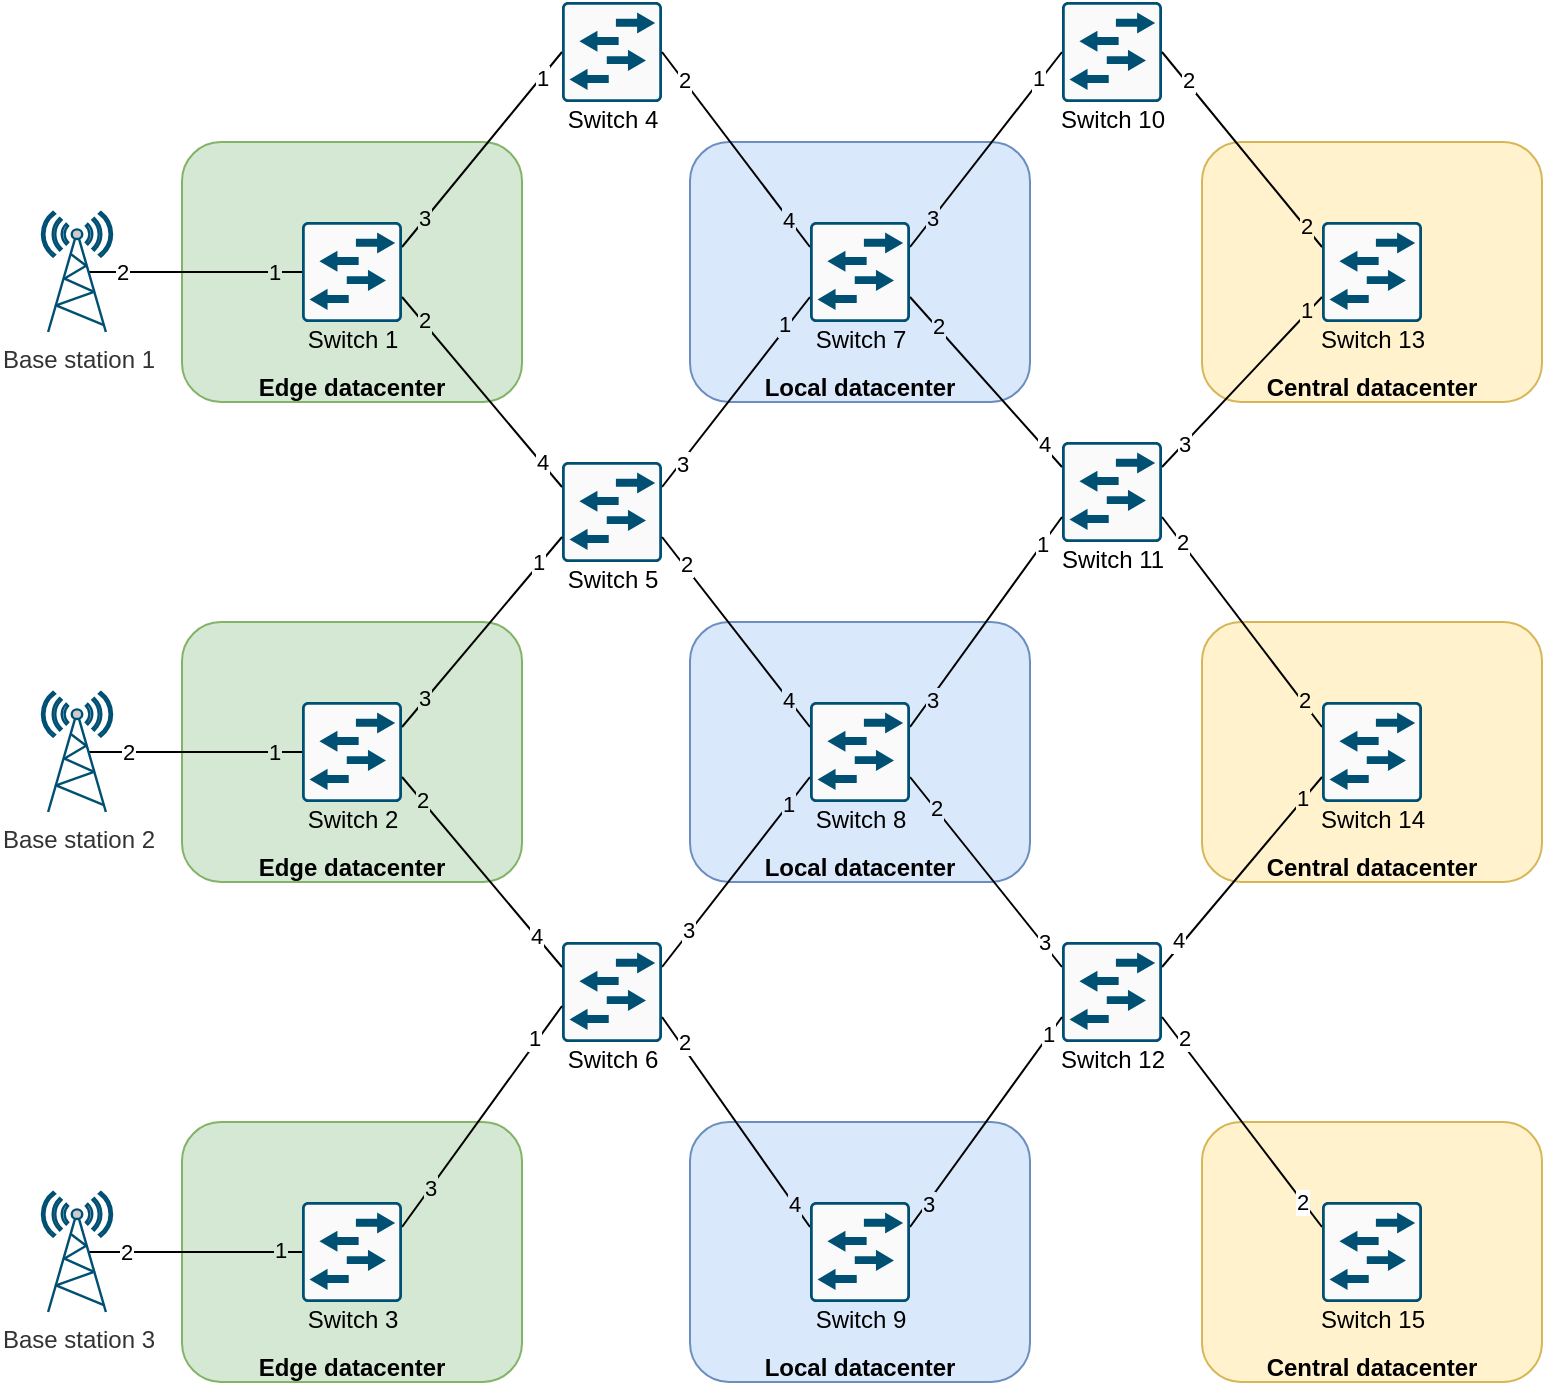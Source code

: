 <mxfile version="14.9.6" type="device"><diagram id="nzApGUAXGG208IJ0ebyV" name="Pagina-1"><mxGraphModel dx="1422" dy="822" grid="1" gridSize="10" guides="1" tooltips="1" connect="1" arrows="1" fold="1" page="1" pageScale="1" pageWidth="827" pageHeight="1169" math="0" shadow="0"><root><mxCell id="0"/><mxCell id="1" parent="0"/><mxCell id="HHwfx3RX7ET518hn5yBT-44" value="&lt;b&gt;&lt;br&gt;&lt;br&gt;&lt;span style=&quot;color: rgb(0 , 0 , 0) ; font-family: &amp;#34;helvetica&amp;#34; ; font-size: 12px ; font-style: normal ; letter-spacing: normal ; text-align: center ; text-indent: 0px ; text-transform: none ; word-spacing: 0px ; display: inline ; float: none&quot;&gt;&lt;br&gt;&lt;br&gt;&lt;br&gt;&lt;br&gt;&lt;br&gt;&lt;br&gt;Local datacenter&lt;/span&gt;&lt;/b&gt;" style="rounded=1;whiteSpace=wrap;html=1;fillColor=#dae8fc;strokeColor=#6c8ebf;" parent="1" vertex="1"><mxGeometry x="374" y="600" width="170" height="130" as="geometry"/></mxCell><mxCell id="HHwfx3RX7ET518hn5yBT-37" value="&lt;br&gt;&lt;br&gt;&lt;br&gt;&lt;br&gt;&lt;br&gt;&lt;br&gt;&lt;br&gt;&lt;br&gt;&lt;b&gt;Central datacenter&lt;/b&gt;" style="rounded=1;whiteSpace=wrap;html=1;fillColor=#fff2cc;strokeColor=#d6b656;" parent="1" vertex="1"><mxGeometry x="630" y="350" width="170" height="130" as="geometry"/></mxCell><mxCell id="HHwfx3RX7ET518hn5yBT-34" value="&lt;b&gt;&lt;br&gt;&lt;br&gt;&lt;span style=&quot;color: rgb(0 , 0 , 0) ; font-family: &amp;#34;helvetica&amp;#34; ; font-size: 12px ; font-style: normal ; letter-spacing: normal ; text-align: center ; text-indent: 0px ; text-transform: none ; word-spacing: 0px ; display: inline ; float: none&quot;&gt;&lt;br&gt;&lt;br&gt;&lt;br&gt;&lt;br&gt;&lt;br&gt;&lt;br&gt;Local datacenter&lt;/span&gt;&lt;/b&gt;" style="rounded=1;whiteSpace=wrap;html=1;fillColor=#dae8fc;strokeColor=#6c8ebf;" parent="1" vertex="1"><mxGeometry x="374" y="350" width="170" height="130" as="geometry"/></mxCell><mxCell id="HHwfx3RX7ET518hn5yBT-29" value="&lt;br&gt;&lt;br&gt;&lt;br&gt;&lt;br&gt;&lt;br&gt;&lt;br&gt;&lt;br&gt;&lt;br&gt;&lt;b&gt;Edge datacenter&lt;/b&gt;" style="rounded=1;whiteSpace=wrap;html=1;fillColor=#d5e8d4;strokeColor=#82b366;" parent="1" vertex="1"><mxGeometry x="120" y="350" width="170" height="130" as="geometry"/></mxCell><mxCell id="HHwfx3RX7ET518hn5yBT-20" value="&lt;br&gt;&lt;br&gt;&lt;br&gt;&lt;br&gt;&lt;br&gt;&lt;br&gt;&lt;br&gt;&lt;br&gt;&lt;b&gt;Central datacenter&lt;/b&gt;" style="rounded=1;whiteSpace=wrap;html=1;fillColor=#fff2cc;strokeColor=#d6b656;" parent="1" vertex="1"><mxGeometry x="630" y="110" width="170" height="130" as="geometry"/></mxCell><mxCell id="HHwfx3RX7ET518hn5yBT-19" value="&lt;b&gt;&lt;br&gt;&lt;br&gt;&lt;span style=&quot;color: rgb(0 , 0 , 0) ; font-family: &amp;#34;helvetica&amp;#34; ; font-size: 12px ; font-style: normal ; letter-spacing: normal ; text-align: center ; text-indent: 0px ; text-transform: none ; word-spacing: 0px ; display: inline ; float: none&quot;&gt;&lt;br&gt;&lt;br&gt;&lt;br&gt;&lt;br&gt;&lt;br&gt;&lt;br&gt;Local datacenter&lt;/span&gt;&lt;/b&gt;" style="rounded=1;whiteSpace=wrap;html=1;fillColor=#dae8fc;strokeColor=#6c8ebf;" parent="1" vertex="1"><mxGeometry x="374" y="110" width="170" height="130" as="geometry"/></mxCell><mxCell id="HHwfx3RX7ET518hn5yBT-18" value="&lt;b&gt;&lt;br&gt;&lt;br&gt;&lt;br&gt;&lt;br&gt;&lt;br&gt;&lt;br&gt;&lt;br&gt;&lt;br&gt;Edge datacenter&lt;/b&gt;" style="rounded=1;whiteSpace=wrap;html=1;fillColor=#d5e8d4;strokeColor=#82b366;" parent="1" vertex="1"><mxGeometry x="120" y="110" width="170" height="130" as="geometry"/></mxCell><mxCell id="HHwfx3RX7ET518hn5yBT-21" style="edgeStyle=none;rounded=0;orthogonalLoop=1;jettySize=auto;html=1;exitX=1;exitY=0.25;exitDx=0;exitDy=0;exitPerimeter=0;entryX=0;entryY=0.5;entryDx=0;entryDy=0;entryPerimeter=0;endArrow=none;endFill=0;" parent="1" source="HHwfx3RX7ET518hn5yBT-1" target="HHwfx3RX7ET518hn5yBT-2" edge="1"><mxGeometry relative="1" as="geometry"/></mxCell><mxCell id="msMsbUGpU3i0wsPG78tb-4" value="1" style="edgeLabel;html=1;align=center;verticalAlign=middle;resizable=0;points=[];" parent="HHwfx3RX7ET518hn5yBT-21" vertex="1" connectable="0"><mxGeometry x="0.771" y="4" relative="1" as="geometry"><mxPoint x="2" y="4" as="offset"/></mxGeometry></mxCell><mxCell id="KrXJE12EY3nERd-9MbSf-16" value="3" style="edgeLabel;html=1;align=center;verticalAlign=middle;resizable=0;points=[];fontColor=#000000;labelBackgroundColor=#D5E8D4;" parent="HHwfx3RX7ET518hn5yBT-21" vertex="1" connectable="0"><mxGeometry x="-0.71" y="1" relative="1" as="geometry"><mxPoint as="offset"/></mxGeometry></mxCell><mxCell id="HHwfx3RX7ET518hn5yBT-22" style="edgeStyle=none;rounded=0;orthogonalLoop=1;jettySize=auto;html=1;exitX=1;exitY=0.75;exitDx=0;exitDy=0;exitPerimeter=0;entryX=0;entryY=0.25;entryDx=0;entryDy=0;entryPerimeter=0;endArrow=none;endFill=0;" parent="1" source="HHwfx3RX7ET518hn5yBT-1" target="HHwfx3RX7ET518hn5yBT-3" edge="1"><mxGeometry relative="1" as="geometry"/></mxCell><mxCell id="msMsbUGpU3i0wsPG78tb-25" value="3" style="edgeLabel;html=1;align=center;verticalAlign=middle;resizable=0;points=[];labelBackgroundColor=#D5E8D4;" parent="HHwfx3RX7ET518hn5yBT-22" vertex="1" connectable="0"><mxGeometry x="-0.759" relative="1" as="geometry"><mxPoint x="1" y="1" as="offset"/></mxGeometry></mxCell><mxCell id="KrXJE12EY3nERd-9MbSf-12" value="2" style="edgeLabel;html=1;align=center;verticalAlign=middle;resizable=0;points=[];fontColor=#000000;labelBackgroundColor=#D5E8D4;" parent="HHwfx3RX7ET518hn5yBT-22" vertex="1" connectable="0"><mxGeometry x="-0.747" y="3" relative="1" as="geometry"><mxPoint x="-2" y="1" as="offset"/></mxGeometry></mxCell><mxCell id="KrXJE12EY3nERd-9MbSf-26" value="4" style="edgeLabel;html=1;align=center;verticalAlign=middle;resizable=0;points=[];fontColor=#000000;" parent="HHwfx3RX7ET518hn5yBT-22" vertex="1" connectable="0"><mxGeometry x="0.729" y="1" relative="1" as="geometry"><mxPoint y="1" as="offset"/></mxGeometry></mxCell><mxCell id="HHwfx3RX7ET518hn5yBT-1" value="Switch 1" style="points=[[0.015,0.015,0],[0.985,0.015,0],[0.985,0.985,0],[0.015,0.985,0],[0.25,0,0],[0.5,0,0],[0.75,0,0],[1,0.25,0],[1,0.5,0],[1,0.75,0],[0.75,1,0],[0.5,1,0],[0.25,1,0],[0,0.75,0],[0,0.5,0],[0,0.25,0]];verticalLabelPosition=bottom;html=1;verticalAlign=top;aspect=fixed;align=center;pointerEvents=1;shape=mxgraph.cisco19.rect;prIcon=l2_switch;fillColor=#FAFAFA;strokeColor=#005073;spacing=-3;" parent="1" vertex="1"><mxGeometry x="180" y="150" width="50" height="50" as="geometry"/></mxCell><mxCell id="HHwfx3RX7ET518hn5yBT-2" value="Switch 4" style="points=[[0.015,0.015,0],[0.985,0.015,0],[0.985,0.985,0],[0.015,0.985,0],[0.25,0,0],[0.5,0,0],[0.75,0,0],[1,0.25,0],[1,0.5,0],[1,0.75,0],[0.75,1,0],[0.5,1,0],[0.25,1,0],[0,0.75,0],[0,0.5,0],[0,0.25,0]];verticalLabelPosition=bottom;html=1;verticalAlign=top;aspect=fixed;align=center;pointerEvents=1;shape=mxgraph.cisco19.rect;prIcon=l2_switch;fillColor=#FAFAFA;strokeColor=#005073;spacing=-3;" parent="1" vertex="1"><mxGeometry x="310" y="40" width="50" height="50" as="geometry"/></mxCell><mxCell id="HHwfx3RX7ET518hn5yBT-23" style="edgeStyle=none;rounded=0;orthogonalLoop=1;jettySize=auto;html=1;exitX=1;exitY=0.25;exitDx=0;exitDy=0;exitPerimeter=0;entryX=0;entryY=0.75;entryDx=0;entryDy=0;entryPerimeter=0;endArrow=none;endFill=0;" parent="1" source="HHwfx3RX7ET518hn5yBT-3" target="HHwfx3RX7ET518hn5yBT-4" edge="1"><mxGeometry relative="1" as="geometry"/></mxCell><mxCell id="KrXJE12EY3nERd-9MbSf-17" value="1" style="edgeLabel;html=1;align=center;verticalAlign=middle;resizable=0;points=[];fontColor=#000000;labelBackgroundColor=#DAE8FC;" parent="HHwfx3RX7ET518hn5yBT-23" vertex="1" connectable="0"><mxGeometry x="0.627" relative="1" as="geometry"><mxPoint x="1" y="-4" as="offset"/></mxGeometry></mxCell><mxCell id="KrXJE12EY3nERd-9MbSf-24" value="3" style="edgeLabel;html=1;align=center;verticalAlign=middle;resizable=0;points=[];fontColor=#000000;" parent="HHwfx3RX7ET518hn5yBT-23" vertex="1" connectable="0"><mxGeometry x="-0.77" relative="1" as="geometry"><mxPoint x="1" y="-1" as="offset"/></mxGeometry></mxCell><mxCell id="HHwfx3RX7ET518hn5yBT-3" value="Switch 5" style="points=[[0.015,0.015,0],[0.985,0.015,0],[0.985,0.985,0],[0.015,0.985,0],[0.25,0,0],[0.5,0,0],[0.75,0,0],[1,0.25,0],[1,0.5,0],[1,0.75,0],[0.75,1,0],[0.5,1,0],[0.25,1,0],[0,0.75,0],[0,0.5,0],[0,0.25,0]];verticalLabelPosition=bottom;html=1;verticalAlign=top;aspect=fixed;align=center;pointerEvents=1;shape=mxgraph.cisco19.rect;prIcon=l2_switch;fillColor=#FAFAFA;strokeColor=#005073;spacing=-3;" parent="1" vertex="1"><mxGeometry x="310" y="270" width="50" height="50" as="geometry"/></mxCell><mxCell id="HHwfx3RX7ET518hn5yBT-24" style="edgeStyle=none;rounded=0;orthogonalLoop=1;jettySize=auto;html=1;exitX=0;exitY=0.25;exitDx=0;exitDy=0;exitPerimeter=0;entryX=1;entryY=0.5;entryDx=0;entryDy=0;entryPerimeter=0;endArrow=none;endFill=0;" parent="1" source="HHwfx3RX7ET518hn5yBT-4" target="HHwfx3RX7ET518hn5yBT-2" edge="1"><mxGeometry relative="1" as="geometry"/></mxCell><mxCell id="msMsbUGpU3i0wsPG78tb-5" value="2" style="edgeLabel;html=1;align=center;verticalAlign=middle;resizable=0;points=[];" parent="HHwfx3RX7ET518hn5yBT-24" vertex="1" connectable="0"><mxGeometry x="0.62" y="-1" relative="1" as="geometry"><mxPoint x="-4" y="-4" as="offset"/></mxGeometry></mxCell><mxCell id="KrXJE12EY3nERd-9MbSf-21" value="4" style="edgeLabel;html=1;align=center;verticalAlign=middle;resizable=0;points=[];fontColor=#000000;labelBackgroundColor=#DAE8FC;" parent="HHwfx3RX7ET518hn5yBT-24" vertex="1" connectable="0"><mxGeometry x="-0.673" relative="1" as="geometry"><mxPoint x="1" y="2" as="offset"/></mxGeometry></mxCell><mxCell id="HHwfx3RX7ET518hn5yBT-25" style="edgeStyle=none;rounded=0;orthogonalLoop=1;jettySize=auto;html=1;exitX=1;exitY=0.25;exitDx=0;exitDy=0;exitPerimeter=0;entryX=0;entryY=0.5;entryDx=0;entryDy=0;entryPerimeter=0;endArrow=none;endFill=0;" parent="1" source="HHwfx3RX7ET518hn5yBT-4" target="HHwfx3RX7ET518hn5yBT-5" edge="1"><mxGeometry relative="1" as="geometry"/></mxCell><mxCell id="msMsbUGpU3i0wsPG78tb-8" value="1" style="edgeLabel;html=1;align=center;verticalAlign=middle;resizable=0;points=[];" parent="HHwfx3RX7ET518hn5yBT-25" vertex="1" connectable="0"><mxGeometry x="0.621" y="-1" relative="1" as="geometry"><mxPoint x="1" y="-6" as="offset"/></mxGeometry></mxCell><mxCell id="KrXJE12EY3nERd-9MbSf-20" value="3" style="edgeLabel;html=1;align=center;verticalAlign=middle;resizable=0;points=[];fontColor=#000000;labelBackgroundColor=#DAE8FC;" parent="HHwfx3RX7ET518hn5yBT-25" vertex="1" connectable="0"><mxGeometry x="-0.695" y="1" relative="1" as="geometry"><mxPoint y="1" as="offset"/></mxGeometry></mxCell><mxCell id="HHwfx3RX7ET518hn5yBT-26" style="edgeStyle=none;rounded=0;orthogonalLoop=1;jettySize=auto;html=1;exitX=1;exitY=0.75;exitDx=0;exitDy=0;exitPerimeter=0;entryX=0;entryY=0.25;entryDx=0;entryDy=0;entryPerimeter=0;endArrow=none;endFill=0;" parent="1" source="HHwfx3RX7ET518hn5yBT-4" target="HHwfx3RX7ET518hn5yBT-6" edge="1"><mxGeometry relative="1" as="geometry"/></mxCell><mxCell id="KrXJE12EY3nERd-9MbSf-18" value="2" style="edgeLabel;html=1;align=center;verticalAlign=middle;resizable=0;points=[];fontColor=#000000;labelBackgroundColor=#DAE8FC;" parent="HHwfx3RX7ET518hn5yBT-26" vertex="1" connectable="0"><mxGeometry x="-0.58" y="-2" relative="1" as="geometry"><mxPoint x="-1" y="-5" as="offset"/></mxGeometry></mxCell><mxCell id="KrXJE12EY3nERd-9MbSf-28" value="4" style="edgeLabel;html=1;align=center;verticalAlign=middle;resizable=0;points=[];fontColor=#000000;" parent="HHwfx3RX7ET518hn5yBT-26" vertex="1" connectable="0"><mxGeometry x="0.721" relative="1" as="geometry"><mxPoint x="1" as="offset"/></mxGeometry></mxCell><mxCell id="HHwfx3RX7ET518hn5yBT-4" value="Switch 7" style="points=[[0.015,0.015,0],[0.985,0.015,0],[0.985,0.985,0],[0.015,0.985,0],[0.25,0,0],[0.5,0,0],[0.75,0,0],[1,0.25,0],[1,0.5,0],[1,0.75,0],[0.75,1,0],[0.5,1,0],[0.25,1,0],[0,0.75,0],[0,0.5,0],[0,0.25,0]];verticalLabelPosition=bottom;html=1;verticalAlign=top;aspect=fixed;align=center;pointerEvents=1;shape=mxgraph.cisco19.rect;prIcon=l2_switch;fillColor=#FAFAFA;strokeColor=#005073;spacing=-3;" parent="1" vertex="1"><mxGeometry x="434" y="150" width="50" height="50" as="geometry"/></mxCell><mxCell id="HHwfx3RX7ET518hn5yBT-5" value="Switch 10" style="points=[[0.015,0.015,0],[0.985,0.015,0],[0.985,0.985,0],[0.015,0.985,0],[0.25,0,0],[0.5,0,0],[0.75,0,0],[1,0.25,0],[1,0.5,0],[1,0.75,0],[0.75,1,0],[0.5,1,0],[0.25,1,0],[0,0.75,0],[0,0.5,0],[0,0.25,0]];verticalLabelPosition=bottom;html=1;verticalAlign=top;aspect=fixed;align=center;pointerEvents=1;shape=mxgraph.cisco19.rect;prIcon=l2_switch;fillColor=#FAFAFA;strokeColor=#005073;spacing=-3;" parent="1" vertex="1"><mxGeometry x="560" y="40" width="50" height="50" as="geometry"/></mxCell><mxCell id="HHwfx3RX7ET518hn5yBT-27" style="edgeStyle=none;rounded=0;orthogonalLoop=1;jettySize=auto;html=1;exitX=1;exitY=0.25;exitDx=0;exitDy=0;exitPerimeter=0;entryX=0;entryY=0.75;entryDx=0;entryDy=0;entryPerimeter=0;endArrow=none;endFill=0;" parent="1" source="HHwfx3RX7ET518hn5yBT-6" target="HHwfx3RX7ET518hn5yBT-7" edge="1"><mxGeometry relative="1" as="geometry"/></mxCell><mxCell id="KrXJE12EY3nERd-9MbSf-22" value="1" style="edgeLabel;html=1;align=center;verticalAlign=middle;resizable=0;points=[];fontColor=#000000;labelBackgroundColor=#FFF2CC;" parent="HHwfx3RX7ET518hn5yBT-27" vertex="1" connectable="0"><mxGeometry x="0.854" y="1" relative="1" as="geometry"><mxPoint x="-2" y="1" as="offset"/></mxGeometry></mxCell><mxCell id="KrXJE12EY3nERd-9MbSf-27" value="3" style="edgeLabel;html=1;align=center;verticalAlign=middle;resizable=0;points=[];fontColor=#000000;" parent="HHwfx3RX7ET518hn5yBT-27" vertex="1" connectable="0"><mxGeometry x="-0.592" y="-1" relative="1" as="geometry"><mxPoint x="-6" y="5" as="offset"/></mxGeometry></mxCell><mxCell id="HHwfx3RX7ET518hn5yBT-38" style="edgeStyle=none;rounded=0;orthogonalLoop=1;jettySize=auto;html=1;exitX=1;exitY=0.75;exitDx=0;exitDy=0;exitPerimeter=0;entryX=0;entryY=0.25;entryDx=0;entryDy=0;entryPerimeter=0;endArrow=none;endFill=0;" parent="1" source="HHwfx3RX7ET518hn5yBT-6" target="HHwfx3RX7ET518hn5yBT-12" edge="1"><mxGeometry relative="1" as="geometry"/></mxCell><mxCell id="msMsbUGpU3i0wsPG78tb-34" value="2" style="edgeLabel;html=1;align=center;verticalAlign=middle;resizable=0;points=[];" parent="HHwfx3RX7ET518hn5yBT-38" vertex="1" connectable="0"><mxGeometry x="-0.48" relative="1" as="geometry"><mxPoint x="-11" y="-15" as="offset"/></mxGeometry></mxCell><mxCell id="KrXJE12EY3nERd-9MbSf-43" value="2" style="edgeLabel;html=1;align=center;verticalAlign=middle;resizable=0;points=[];fontColor=#000000;labelBackgroundColor=#FFF2CC;" parent="HHwfx3RX7ET518hn5yBT-38" vertex="1" connectable="0"><mxGeometry x="0.749" y="1" relative="1" as="geometry"><mxPoint as="offset"/></mxGeometry></mxCell><mxCell id="HHwfx3RX7ET518hn5yBT-6" value="Switch 11" style="points=[[0.015,0.015,0],[0.985,0.015,0],[0.985,0.985,0],[0.015,0.985,0],[0.25,0,0],[0.5,0,0],[0.75,0,0],[1,0.25,0],[1,0.5,0],[1,0.75,0],[0.75,1,0],[0.5,1,0],[0.25,1,0],[0,0.75,0],[0,0.5,0],[0,0.25,0]];verticalLabelPosition=bottom;html=1;verticalAlign=top;aspect=fixed;align=center;pointerEvents=1;shape=mxgraph.cisco19.rect;prIcon=l2_switch;fillColor=#FAFAFA;strokeColor=#005073;spacing=-3;" parent="1" vertex="1"><mxGeometry x="560" y="260" width="50" height="50" as="geometry"/></mxCell><mxCell id="HHwfx3RX7ET518hn5yBT-28" style="edgeStyle=none;rounded=0;orthogonalLoop=1;jettySize=auto;html=1;exitX=0;exitY=0.25;exitDx=0;exitDy=0;exitPerimeter=0;entryX=1;entryY=0.5;entryDx=0;entryDy=0;entryPerimeter=0;endArrow=none;endFill=0;" parent="1" source="HHwfx3RX7ET518hn5yBT-7" target="HHwfx3RX7ET518hn5yBT-5" edge="1"><mxGeometry relative="1" as="geometry"/></mxCell><mxCell id="msMsbUGpU3i0wsPG78tb-9" value="2" style="edgeLabel;html=1;align=center;verticalAlign=middle;resizable=0;points=[];" parent="HHwfx3RX7ET518hn5yBT-28" vertex="1" connectable="0"><mxGeometry x="0.665" y="-1" relative="1" as="geometry"><mxPoint x="-1" y="-2" as="offset"/></mxGeometry></mxCell><mxCell id="KrXJE12EY3nERd-9MbSf-23" value="2" style="edgeLabel;html=1;align=center;verticalAlign=middle;resizable=0;points=[];fontColor=#000000;labelBackgroundColor=#FFF2CC;" parent="HHwfx3RX7ET518hn5yBT-28" vertex="1" connectable="0"><mxGeometry x="-0.774" relative="1" as="geometry"><mxPoint x="1" as="offset"/></mxGeometry></mxCell><mxCell id="HHwfx3RX7ET518hn5yBT-7" value="Switch 13" style="points=[[0.015,0.015,0],[0.985,0.015,0],[0.985,0.985,0],[0.015,0.985,0],[0.25,0,0],[0.5,0,0],[0.75,0,0],[1,0.25,0],[1,0.5,0],[1,0.75,0],[0.75,1,0],[0.5,1,0],[0.25,1,0],[0,0.75,0],[0,0.5,0],[0,0.25,0]];verticalLabelPosition=bottom;html=1;verticalAlign=top;aspect=fixed;align=center;pointerEvents=1;shape=mxgraph.cisco19.rect;prIcon=l2_switch;fillColor=#FAFAFA;strokeColor=#005073;spacing=-3;" parent="1" vertex="1"><mxGeometry x="690" y="150" width="50" height="50" as="geometry"/></mxCell><mxCell id="HHwfx3RX7ET518hn5yBT-30" style="edgeStyle=none;rounded=0;orthogonalLoop=1;jettySize=auto;html=1;exitX=1;exitY=0.25;exitDx=0;exitDy=0;exitPerimeter=0;entryX=0;entryY=0.75;entryDx=0;entryDy=0;entryPerimeter=0;endArrow=none;endFill=0;" parent="1" source="HHwfx3RX7ET518hn5yBT-8" target="HHwfx3RX7ET518hn5yBT-3" edge="1"><mxGeometry relative="1" as="geometry"/></mxCell><mxCell id="msMsbUGpU3i0wsPG78tb-24" value="1" style="edgeLabel;html=1;align=center;verticalAlign=middle;resizable=0;points=[];" parent="HHwfx3RX7ET518hn5yBT-30" vertex="1" connectable="0"><mxGeometry x="0.64" relative="1" as="geometry"><mxPoint x="2" y="-5" as="offset"/></mxGeometry></mxCell><mxCell id="KrXJE12EY3nERd-9MbSf-34" value="3" style="edgeLabel;html=1;align=center;verticalAlign=middle;resizable=0;points=[];fontColor=#000000;labelBackgroundColor=#D5E8D4;" parent="HHwfx3RX7ET518hn5yBT-30" vertex="1" connectable="0"><mxGeometry x="-0.714" y="1" relative="1" as="geometry"><mxPoint as="offset"/></mxGeometry></mxCell><mxCell id="HHwfx3RX7ET518hn5yBT-31" style="edgeStyle=none;rounded=0;orthogonalLoop=1;jettySize=auto;html=1;exitX=1;exitY=0.75;exitDx=0;exitDy=0;exitPerimeter=0;entryX=0;entryY=0.25;entryDx=0;entryDy=0;entryPerimeter=0;endArrow=none;endFill=0;" parent="1" source="HHwfx3RX7ET518hn5yBT-8" target="HHwfx3RX7ET518hn5yBT-9" edge="1"><mxGeometry relative="1" as="geometry"/></mxCell><mxCell id="KrXJE12EY3nERd-9MbSf-32" value="2" style="edgeLabel;html=1;align=center;verticalAlign=middle;resizable=0;points=[];fontColor=#000000;labelBackgroundColor=#D5E8D4;" parent="HHwfx3RX7ET518hn5yBT-31" vertex="1" connectable="0"><mxGeometry x="-0.801" y="1" relative="1" as="geometry"><mxPoint x="1" y="2" as="offset"/></mxGeometry></mxCell><mxCell id="KrXJE12EY3nERd-9MbSf-54" value="4" style="edgeLabel;html=1;align=center;verticalAlign=middle;resizable=0;points=[];fontColor=#000000;" parent="HHwfx3RX7ET518hn5yBT-31" vertex="1" connectable="0"><mxGeometry x="0.748" relative="1" as="geometry"><mxPoint x="-3" y="-4" as="offset"/></mxGeometry></mxCell><mxCell id="1YtnDHwWBTddBXb_KA8j-5" style="edgeStyle=orthogonalEdgeStyle;rounded=0;orthogonalLoop=1;jettySize=auto;html=1;exitX=0;exitY=0.5;exitDx=0;exitDy=0;exitPerimeter=0;endArrow=none;endFill=0;entryX=0.67;entryY=0.5;entryDx=0;entryDy=0;entryPerimeter=0;" parent="1" source="HHwfx3RX7ET518hn5yBT-8" target="1YtnDHwWBTddBXb_KA8j-4" edge="1"><mxGeometry relative="1" as="geometry"/></mxCell><mxCell id="msMsbUGpU3i0wsPG78tb-23" value="1" style="edgeLabel;html=1;align=center;verticalAlign=middle;resizable=0;points=[];labelBackgroundColor=#D5E8D4;" parent="1YtnDHwWBTddBXb_KA8j-5" vertex="1" connectable="0"><mxGeometry x="-0.734" relative="1" as="geometry"><mxPoint as="offset"/></mxGeometry></mxCell><mxCell id="KrXJE12EY3nERd-9MbSf-31" value="2" style="edgeLabel;html=1;align=center;verticalAlign=middle;resizable=0;points=[];fontColor=#000000;" parent="1YtnDHwWBTddBXb_KA8j-5" vertex="1" connectable="0"><mxGeometry x="0.647" relative="1" as="geometry"><mxPoint as="offset"/></mxGeometry></mxCell><mxCell id="HHwfx3RX7ET518hn5yBT-8" value="Switch 2" style="points=[[0.015,0.015,0],[0.985,0.015,0],[0.985,0.985,0],[0.015,0.985,0],[0.25,0,0],[0.5,0,0],[0.75,0,0],[1,0.25,0],[1,0.5,0],[1,0.75,0],[0.75,1,0],[0.5,1,0],[0.25,1,0],[0,0.75,0],[0,0.5,0],[0,0.25,0]];verticalLabelPosition=bottom;html=1;verticalAlign=top;aspect=fixed;align=center;pointerEvents=1;shape=mxgraph.cisco19.rect;prIcon=l2_switch;fillColor=#FAFAFA;strokeColor=#005073;spacing=-3;" parent="1" vertex="1"><mxGeometry x="180" y="390" width="50" height="50" as="geometry"/></mxCell><mxCell id="HHwfx3RX7ET518hn5yBT-32" style="edgeStyle=none;rounded=0;orthogonalLoop=1;jettySize=auto;html=1;exitX=1;exitY=0.25;exitDx=0;exitDy=0;exitPerimeter=0;entryX=0;entryY=0.75;entryDx=0;entryDy=0;entryPerimeter=0;endArrow=none;endFill=0;" parent="1" source="HHwfx3RX7ET518hn5yBT-9" target="HHwfx3RX7ET518hn5yBT-10" edge="1"><mxGeometry relative="1" as="geometry"/></mxCell><mxCell id="KrXJE12EY3nERd-9MbSf-35" value="1" style="edgeLabel;html=1;align=center;verticalAlign=middle;resizable=0;points=[];fontColor=#000000;labelBackgroundColor=#DAE8FC;" parent="HHwfx3RX7ET518hn5yBT-32" vertex="1" connectable="0"><mxGeometry x="0.68" y="1" relative="1" as="geometry"><mxPoint x="1" y="-1" as="offset"/></mxGeometry></mxCell><mxCell id="KrXJE12EY3nERd-9MbSf-53" value="3" style="edgeLabel;html=1;align=center;verticalAlign=middle;resizable=0;points=[];fontColor=#000000;" parent="HHwfx3RX7ET518hn5yBT-32" vertex="1" connectable="0"><mxGeometry x="-0.63" y="1" relative="1" as="geometry"><mxPoint as="offset"/></mxGeometry></mxCell><mxCell id="HHwfx3RX7ET518hn5yBT-55" style="edgeStyle=none;rounded=0;orthogonalLoop=1;jettySize=auto;html=1;exitX=1;exitY=0.75;exitDx=0;exitDy=0;exitPerimeter=0;entryX=0;entryY=0.25;entryDx=0;entryDy=0;entryPerimeter=0;endArrow=none;endFill=0;" parent="1" source="HHwfx3RX7ET518hn5yBT-9" target="HHwfx3RX7ET518hn5yBT-48" edge="1"><mxGeometry relative="1" as="geometry"/></mxCell><mxCell id="KrXJE12EY3nERd-9MbSf-51" value="2" style="edgeLabel;html=1;align=center;verticalAlign=middle;resizable=0;points=[];fontColor=#000000;" parent="HHwfx3RX7ET518hn5yBT-55" vertex="1" connectable="0"><mxGeometry x="-0.815" y="1" relative="1" as="geometry"><mxPoint x="3" y="3" as="offset"/></mxGeometry></mxCell><mxCell id="KrXJE12EY3nERd-9MbSf-56" value="4" style="edgeLabel;html=1;align=center;verticalAlign=middle;resizable=0;points=[];fontColor=#000000;labelBackgroundColor=#DAE8FC;" parent="HHwfx3RX7ET518hn5yBT-55" vertex="1" connectable="0"><mxGeometry x="0.812" relative="1" as="geometry"><mxPoint x="-1" y="-2" as="offset"/></mxGeometry></mxCell><mxCell id="HHwfx3RX7ET518hn5yBT-9" value="Switch 6" style="points=[[0.015,0.015,0],[0.985,0.015,0],[0.985,0.985,0],[0.015,0.985,0],[0.25,0,0],[0.5,0,0],[0.75,0,0],[1,0.25,0],[1,0.5,0],[1,0.75,0],[0.75,1,0],[0.5,1,0],[0.25,1,0],[0,0.75,0],[0,0.5,0],[0,0.25,0]];verticalLabelPosition=bottom;html=1;verticalAlign=top;aspect=fixed;align=center;pointerEvents=1;shape=mxgraph.cisco19.rect;prIcon=l2_switch;fillColor=#FAFAFA;strokeColor=#005073;spacing=-3;" parent="1" vertex="1"><mxGeometry x="310" y="510" width="50" height="50" as="geometry"/></mxCell><mxCell id="HHwfx3RX7ET518hn5yBT-33" style="edgeStyle=none;rounded=0;orthogonalLoop=1;jettySize=auto;html=1;exitX=0;exitY=0.25;exitDx=0;exitDy=0;exitPerimeter=0;entryX=1;entryY=0.75;entryDx=0;entryDy=0;entryPerimeter=0;endArrow=none;endFill=0;" parent="1" source="HHwfx3RX7ET518hn5yBT-10" target="HHwfx3RX7ET518hn5yBT-3" edge="1"><mxGeometry relative="1" as="geometry"/></mxCell><mxCell id="msMsbUGpU3i0wsPG78tb-27" value="2" style="edgeLabel;html=1;align=center;verticalAlign=middle;resizable=0;points=[];" parent="HHwfx3RX7ET518hn5yBT-33" vertex="1" connectable="0"><mxGeometry x="0.555" y="-3" relative="1" as="geometry"><mxPoint x="-7" y="-6" as="offset"/></mxGeometry></mxCell><mxCell id="KrXJE12EY3nERd-9MbSf-38" value="4" style="edgeLabel;html=1;align=center;verticalAlign=middle;resizable=0;points=[];fontColor=#000000;labelBackgroundColor=#DAE8FC;" parent="HHwfx3RX7ET518hn5yBT-33" vertex="1" connectable="0"><mxGeometry x="-0.708" relative="1" as="geometry"><mxPoint as="offset"/></mxGeometry></mxCell><mxCell id="HHwfx3RX7ET518hn5yBT-35" style="edgeStyle=none;rounded=0;orthogonalLoop=1;jettySize=auto;html=1;exitX=1;exitY=0.25;exitDx=0;exitDy=0;exitPerimeter=0;entryX=0;entryY=0.75;entryDx=0;entryDy=0;entryPerimeter=0;endArrow=none;endFill=0;" parent="1" source="HHwfx3RX7ET518hn5yBT-10" target="HHwfx3RX7ET518hn5yBT-6" edge="1"><mxGeometry relative="1" as="geometry"/></mxCell><mxCell id="msMsbUGpU3i0wsPG78tb-33" value="1" style="edgeLabel;html=1;align=center;verticalAlign=middle;resizable=0;points=[];" parent="HHwfx3RX7ET518hn5yBT-35" vertex="1" connectable="0"><mxGeometry x="0.643" y="1" relative="1" as="geometry"><mxPoint x="4" y="-5" as="offset"/></mxGeometry></mxCell><mxCell id="KrXJE12EY3nERd-9MbSf-37" value="3" style="edgeLabel;html=1;align=center;verticalAlign=middle;resizable=0;points=[];fontColor=#000000;labelBackgroundColor=#DAE8FC;" parent="HHwfx3RX7ET518hn5yBT-35" vertex="1" connectable="0"><mxGeometry x="-0.756" relative="1" as="geometry"><mxPoint x="1" y="-1" as="offset"/></mxGeometry></mxCell><mxCell id="HHwfx3RX7ET518hn5yBT-36" style="edgeStyle=none;rounded=0;orthogonalLoop=1;jettySize=auto;html=1;exitX=1;exitY=0.75;exitDx=0;exitDy=0;exitPerimeter=0;entryX=0;entryY=0.25;entryDx=0;entryDy=0;entryPerimeter=0;endArrow=none;endFill=0;" parent="1" source="HHwfx3RX7ET518hn5yBT-10" target="HHwfx3RX7ET518hn5yBT-11" edge="1"><mxGeometry relative="1" as="geometry"/></mxCell><mxCell id="KrXJE12EY3nERd-9MbSf-36" value="2" style="edgeLabel;html=1;align=center;verticalAlign=middle;resizable=0;points=[];fontColor=#000000;labelBackgroundColor=#DAE8FC;" parent="HHwfx3RX7ET518hn5yBT-36" vertex="1" connectable="0"><mxGeometry x="-0.59" y="1" relative="1" as="geometry"><mxPoint x="-4" y="-4" as="offset"/></mxGeometry></mxCell><mxCell id="KrXJE12EY3nERd-9MbSf-59" value="3" style="edgeLabel;html=1;align=center;verticalAlign=middle;resizable=0;points=[];fontColor=#000000;" parent="HHwfx3RX7ET518hn5yBT-36" vertex="1" connectable="0"><mxGeometry x="0.739" y="1" relative="1" as="geometry"><mxPoint as="offset"/></mxGeometry></mxCell><mxCell id="HHwfx3RX7ET518hn5yBT-10" value="Switch 8" style="points=[[0.015,0.015,0],[0.985,0.015,0],[0.985,0.985,0],[0.015,0.985,0],[0.25,0,0],[0.5,0,0],[0.75,0,0],[1,0.25,0],[1,0.5,0],[1,0.75,0],[0.75,1,0],[0.5,1,0],[0.25,1,0],[0,0.75,0],[0,0.5,0],[0,0.25,0]];verticalLabelPosition=bottom;html=1;verticalAlign=top;aspect=fixed;align=center;pointerEvents=1;shape=mxgraph.cisco19.rect;prIcon=l2_switch;fillColor=#FAFAFA;strokeColor=#005073;spacing=-3;" parent="1" vertex="1"><mxGeometry x="434" y="390" width="50" height="50" as="geometry"/></mxCell><mxCell id="HHwfx3RX7ET518hn5yBT-39" style="edgeStyle=none;rounded=0;orthogonalLoop=1;jettySize=auto;html=1;exitX=1;exitY=0.25;exitDx=0;exitDy=0;exitPerimeter=0;entryX=0;entryY=0.75;entryDx=0;entryDy=0;entryPerimeter=0;endArrow=none;endFill=0;" parent="1" source="HHwfx3RX7ET518hn5yBT-11" target="HHwfx3RX7ET518hn5yBT-12" edge="1"><mxGeometry relative="1" as="geometry"/></mxCell><mxCell id="KrXJE12EY3nERd-9MbSf-42" value="1" style="edgeLabel;html=1;align=center;verticalAlign=middle;resizable=0;points=[];fontColor=#000000;labelBackgroundColor=#FFF2CC;" parent="HHwfx3RX7ET518hn5yBT-39" vertex="1" connectable="0"><mxGeometry x="0.763" y="1" relative="1" as="geometry"><mxPoint as="offset"/></mxGeometry></mxCell><mxCell id="KrXJE12EY3nERd-9MbSf-60" value="4" style="edgeLabel;html=1;align=center;verticalAlign=middle;resizable=0;points=[];fontColor=#000000;" parent="HHwfx3RX7ET518hn5yBT-39" vertex="1" connectable="0"><mxGeometry x="-0.693" relative="1" as="geometry"><mxPoint x="-4" y="1" as="offset"/></mxGeometry></mxCell><mxCell id="HHwfx3RX7ET518hn5yBT-11" value="Switch 12" style="points=[[0.015,0.015,0],[0.985,0.015,0],[0.985,0.985,0],[0.015,0.985,0],[0.25,0,0],[0.5,0,0],[0.75,0,0],[1,0.25,0],[1,0.5,0],[1,0.75,0],[0.75,1,0],[0.5,1,0],[0.25,1,0],[0,0.75,0],[0,0.5,0],[0,0.25,0]];verticalLabelPosition=bottom;html=1;verticalAlign=top;aspect=fixed;align=center;pointerEvents=1;shape=mxgraph.cisco19.rect;prIcon=l2_switch;fillColor=#FAFAFA;strokeColor=#005073;spacing=-3;" parent="1" vertex="1"><mxGeometry x="560" y="510" width="50" height="50" as="geometry"/></mxCell><mxCell id="HHwfx3RX7ET518hn5yBT-12" value="Switch 14" style="points=[[0.015,0.015,0],[0.985,0.015,0],[0.985,0.985,0],[0.015,0.985,0],[0.25,0,0],[0.5,0,0],[0.75,0,0],[1,0.25,0],[1,0.5,0],[1,0.75,0],[0.75,1,0],[0.5,1,0],[0.25,1,0],[0,0.75,0],[0,0.5,0],[0,0.25,0]];verticalLabelPosition=bottom;html=1;verticalAlign=top;aspect=fixed;align=center;pointerEvents=1;shape=mxgraph.cisco19.rect;prIcon=l2_switch;fillColor=#FAFAFA;strokeColor=#005073;spacing=-3;" parent="1" vertex="1"><mxGeometry x="690" y="390" width="50" height="50" as="geometry"/></mxCell><mxCell id="HHwfx3RX7ET518hn5yBT-43" value="&lt;br&gt;&lt;br&gt;&lt;br&gt;&lt;br&gt;&lt;br&gt;&lt;br&gt;&lt;br&gt;&lt;br&gt;&lt;b&gt;Central datacenter&lt;/b&gt;" style="rounded=1;whiteSpace=wrap;html=1;fillColor=#fff2cc;strokeColor=#d6b656;" parent="1" vertex="1"><mxGeometry x="630" y="600" width="170" height="130" as="geometry"/></mxCell><mxCell id="HHwfx3RX7ET518hn5yBT-45" value="&lt;br&gt;&lt;br&gt;&lt;br&gt;&lt;br&gt;&lt;br&gt;&lt;br&gt;&lt;br&gt;&lt;br&gt;&lt;b&gt;Edge datacenter&lt;/b&gt;" style="rounded=1;whiteSpace=wrap;html=1;fillColor=#d5e8d4;strokeColor=#82b366;" parent="1" vertex="1"><mxGeometry x="120" y="600" width="170" height="130" as="geometry"/></mxCell><mxCell id="HHwfx3RX7ET518hn5yBT-51" style="edgeStyle=none;rounded=0;orthogonalLoop=1;jettySize=auto;html=1;exitX=1;exitY=0.25;exitDx=0;exitDy=0;exitPerimeter=0;entryX=0;entryY=0.64;entryDx=0;entryDy=0;entryPerimeter=0;endArrow=none;endFill=0;" parent="1" source="HHwfx3RX7ET518hn5yBT-46" target="HHwfx3RX7ET518hn5yBT-9" edge="1"><mxGeometry relative="1" as="geometry"/></mxCell><mxCell id="KrXJE12EY3nERd-9MbSf-49" value="3" style="edgeLabel;html=1;align=center;verticalAlign=middle;resizable=0;points=[];fontColor=#000000;labelBackgroundColor=#D5E8D4;" parent="HHwfx3RX7ET518hn5yBT-51" vertex="1" connectable="0"><mxGeometry x="-0.648" relative="1" as="geometry"><mxPoint as="offset"/></mxGeometry></mxCell><mxCell id="KrXJE12EY3nERd-9MbSf-50" value="1" style="edgeLabel;html=1;align=center;verticalAlign=middle;resizable=0;points=[];fontColor=#000000;" parent="HHwfx3RX7ET518hn5yBT-51" vertex="1" connectable="0"><mxGeometry x="0.797" y="2" relative="1" as="geometry"><mxPoint x="-4" y="6" as="offset"/></mxGeometry></mxCell><mxCell id="HHwfx3RX7ET518hn5yBT-46" value="Switch 3" style="points=[[0.015,0.015,0],[0.985,0.015,0],[0.985,0.985,0],[0.015,0.985,0],[0.25,0,0],[0.5,0,0],[0.75,0,0],[1,0.25,0],[1,0.5,0],[1,0.75,0],[0.75,1,0],[0.5,1,0],[0.25,1,0],[0,0.75,0],[0,0.5,0],[0,0.25,0]];verticalLabelPosition=bottom;html=1;verticalAlign=top;aspect=fixed;align=center;pointerEvents=1;shape=mxgraph.cisco19.rect;prIcon=l2_switch;fillColor=#FAFAFA;strokeColor=#005073;spacing=-3;" parent="1" vertex="1"><mxGeometry x="180" y="640" width="50" height="50" as="geometry"/></mxCell><mxCell id="HHwfx3RX7ET518hn5yBT-58" style="edgeStyle=none;rounded=0;orthogonalLoop=1;jettySize=auto;html=1;exitX=1;exitY=0.25;exitDx=0;exitDy=0;exitPerimeter=0;entryX=0;entryY=0.75;entryDx=0;entryDy=0;entryPerimeter=0;endArrow=none;endFill=0;" parent="1" source="HHwfx3RX7ET518hn5yBT-48" target="HHwfx3RX7ET518hn5yBT-11" edge="1"><mxGeometry relative="1" as="geometry"/></mxCell><mxCell id="KrXJE12EY3nERd-9MbSf-55" value="3" style="edgeLabel;html=1;align=center;verticalAlign=middle;resizable=0;points=[];fontColor=#000000;labelBackgroundColor=#DAE8FC;" parent="HHwfx3RX7ET518hn5yBT-58" vertex="1" connectable="0"><mxGeometry x="-0.806" relative="1" as="geometry"><mxPoint x="1" y="-2" as="offset"/></mxGeometry></mxCell><mxCell id="KrXJE12EY3nERd-9MbSf-57" value="1" style="edgeLabel;html=1;align=center;verticalAlign=middle;resizable=0;points=[];fontColor=#000000;" parent="HHwfx3RX7ET518hn5yBT-58" vertex="1" connectable="0"><mxGeometry x="0.831" y="1" relative="1" as="geometry"><mxPoint as="offset"/></mxGeometry></mxCell><mxCell id="HHwfx3RX7ET518hn5yBT-48" value="Switch 9" style="points=[[0.015,0.015,0],[0.985,0.015,0],[0.985,0.985,0],[0.015,0.985,0],[0.25,0,0],[0.5,0,0],[0.75,0,0],[1,0.25,0],[1,0.5,0],[1,0.75,0],[0.75,1,0],[0.5,1,0],[0.25,1,0],[0,0.75,0],[0,0.5,0],[0,0.25,0]];verticalLabelPosition=bottom;html=1;verticalAlign=top;aspect=fixed;align=center;pointerEvents=1;shape=mxgraph.cisco19.rect;prIcon=l2_switch;fillColor=#FAFAFA;strokeColor=#005073;spacing=-3;" parent="1" vertex="1"><mxGeometry x="434" y="640" width="50" height="50" as="geometry"/></mxCell><mxCell id="HHwfx3RX7ET518hn5yBT-60" style="edgeStyle=none;rounded=0;orthogonalLoop=1;jettySize=auto;html=1;exitX=0;exitY=0.25;exitDx=0;exitDy=0;exitPerimeter=0;entryX=1;entryY=0.75;entryDx=0;entryDy=0;entryPerimeter=0;endArrow=none;endFill=0;" parent="1" source="HHwfx3RX7ET518hn5yBT-50" target="HHwfx3RX7ET518hn5yBT-11" edge="1"><mxGeometry relative="1" as="geometry"/></mxCell><mxCell id="KrXJE12EY3nERd-9MbSf-58" value="2" style="edgeLabel;html=1;align=center;verticalAlign=middle;resizable=0;points=[];fontColor=#000000;" parent="HHwfx3RX7ET518hn5yBT-60" vertex="1" connectable="0"><mxGeometry x="0.78" y="-1" relative="1" as="geometry"><mxPoint x="1" y="-1" as="offset"/></mxGeometry></mxCell><mxCell id="KrXJE12EY3nERd-9MbSf-61" value="2" style="edgeLabel;html=1;align=center;verticalAlign=middle;resizable=0;points=[];fontColor=#000000;" parent="HHwfx3RX7ET518hn5yBT-60" vertex="1" connectable="0"><mxGeometry x="-0.754" y="2" relative="1" as="geometry"><mxPoint x="1" y="-1" as="offset"/></mxGeometry></mxCell><mxCell id="HHwfx3RX7ET518hn5yBT-50" value="Switch 15&lt;br&gt;" style="points=[[0.015,0.015,0],[0.985,0.015,0],[0.985,0.985,0],[0.015,0.985,0],[0.25,0,0],[0.5,0,0],[0.75,0,0],[1,0.25,0],[1,0.5,0],[1,0.75,0],[0.75,1,0],[0.5,1,0],[0.25,1,0],[0,0.75,0],[0,0.5,0],[0,0.25,0]];verticalLabelPosition=bottom;html=1;verticalAlign=top;aspect=fixed;align=center;pointerEvents=1;shape=mxgraph.cisco19.rect;prIcon=l2_switch;fillColor=#FAFAFA;strokeColor=#005073;spacing=-3;" parent="1" vertex="1"><mxGeometry x="690" y="640" width="50" height="50" as="geometry"/></mxCell><mxCell id="KrXJE12EY3nERd-9MbSf-7" style="edgeStyle=orthogonalEdgeStyle;rounded=0;orthogonalLoop=1;jettySize=auto;html=1;exitX=0.67;exitY=0.5;exitDx=0;exitDy=0;exitPerimeter=0;entryX=0;entryY=0.5;entryDx=0;entryDy=0;entryPerimeter=0;endArrow=none;endFill=0;" parent="1" source="1YtnDHwWBTddBXb_KA8j-2" target="HHwfx3RX7ET518hn5yBT-1" edge="1"><mxGeometry relative="1" as="geometry"/></mxCell><mxCell id="KrXJE12EY3nERd-9MbSf-8" value="2" style="edgeLabel;html=1;align=center;verticalAlign=middle;resizable=0;points=[];" parent="KrXJE12EY3nERd-9MbSf-7" vertex="1" connectable="0"><mxGeometry x="-0.686" y="-2" relative="1" as="geometry"><mxPoint y="-2" as="offset"/></mxGeometry></mxCell><mxCell id="KrXJE12EY3nERd-9MbSf-9" value="1" style="edgeLabel;html=1;align=center;verticalAlign=middle;resizable=0;points=[];labelBackgroundColor=#D5E8D4;" parent="KrXJE12EY3nERd-9MbSf-7" vertex="1" connectable="0"><mxGeometry x="0.741" relative="1" as="geometry"><mxPoint x="-1" as="offset"/></mxGeometry></mxCell><mxCell id="1YtnDHwWBTddBXb_KA8j-2" value="&lt;font color=&quot;#333333&quot;&gt;Base station 1&lt;/font&gt;" style="fontColor=#0066CC;verticalAlign=top;verticalLabelPosition=bottom;labelPosition=center;align=center;html=1;outlineConnect=0;fillColor=#CCCCCC;gradientColor=none;gradientDirection=north;strokeWidth=2;shape=mxgraph.networks.radio_tower;strokeColor=#005073;" parent="1" vertex="1"><mxGeometry x="50" y="145" width="35" height="60" as="geometry"/></mxCell><mxCell id="1YtnDHwWBTddBXb_KA8j-4" value="&lt;font color=&quot;#333333&quot;&gt;Base station 2&lt;br&gt;&lt;/font&gt;" style="fontColor=#0066CC;verticalAlign=top;verticalLabelPosition=bottom;labelPosition=center;align=center;html=1;outlineConnect=0;fillColor=#CCCCCC;gradientColor=none;gradientDirection=north;strokeWidth=2;shape=mxgraph.networks.radio_tower;strokeColor=#005073;" parent="1" vertex="1"><mxGeometry x="50" y="385" width="35" height="60" as="geometry"/></mxCell><mxCell id="1YtnDHwWBTddBXb_KA8j-8" style="edgeStyle=orthogonalEdgeStyle;rounded=0;orthogonalLoop=1;jettySize=auto;html=1;exitX=0.67;exitY=0.5;exitDx=0;exitDy=0;exitPerimeter=0;entryX=0;entryY=0.5;entryDx=0;entryDy=0;entryPerimeter=0;endArrow=none;endFill=0;" parent="1" source="1YtnDHwWBTddBXb_KA8j-7" target="HHwfx3RX7ET518hn5yBT-46" edge="1"><mxGeometry relative="1" as="geometry"/></mxCell><mxCell id="KrXJE12EY3nERd-9MbSf-47" value="2" style="edgeLabel;html=1;align=center;verticalAlign=middle;resizable=0;points=[];fontColor=#000000;" parent="1YtnDHwWBTddBXb_KA8j-8" vertex="1" connectable="0"><mxGeometry x="-0.66" y="1" relative="1" as="geometry"><mxPoint y="1" as="offset"/></mxGeometry></mxCell><mxCell id="KrXJE12EY3nERd-9MbSf-48" value="1" style="edgeLabel;html=1;align=center;verticalAlign=middle;resizable=0;points=[];fontColor=#000000;labelBackgroundColor=#D5E8D4;" parent="1YtnDHwWBTddBXb_KA8j-8" vertex="1" connectable="0"><mxGeometry x="0.781" y="1" relative="1" as="geometry"><mxPoint as="offset"/></mxGeometry></mxCell><mxCell id="1YtnDHwWBTddBXb_KA8j-7" value="&lt;font color=&quot;#333333&quot;&gt;Base station 3&lt;br&gt;&lt;/font&gt;" style="fontColor=#0066CC;verticalAlign=top;verticalLabelPosition=bottom;labelPosition=center;align=center;html=1;outlineConnect=0;fillColor=#CCCCCC;gradientColor=none;gradientDirection=north;strokeWidth=2;shape=mxgraph.networks.radio_tower;strokeColor=#005073;" parent="1" vertex="1"><mxGeometry x="50" y="635" width="35" height="60" as="geometry"/></mxCell></root></mxGraphModel></diagram></mxfile>